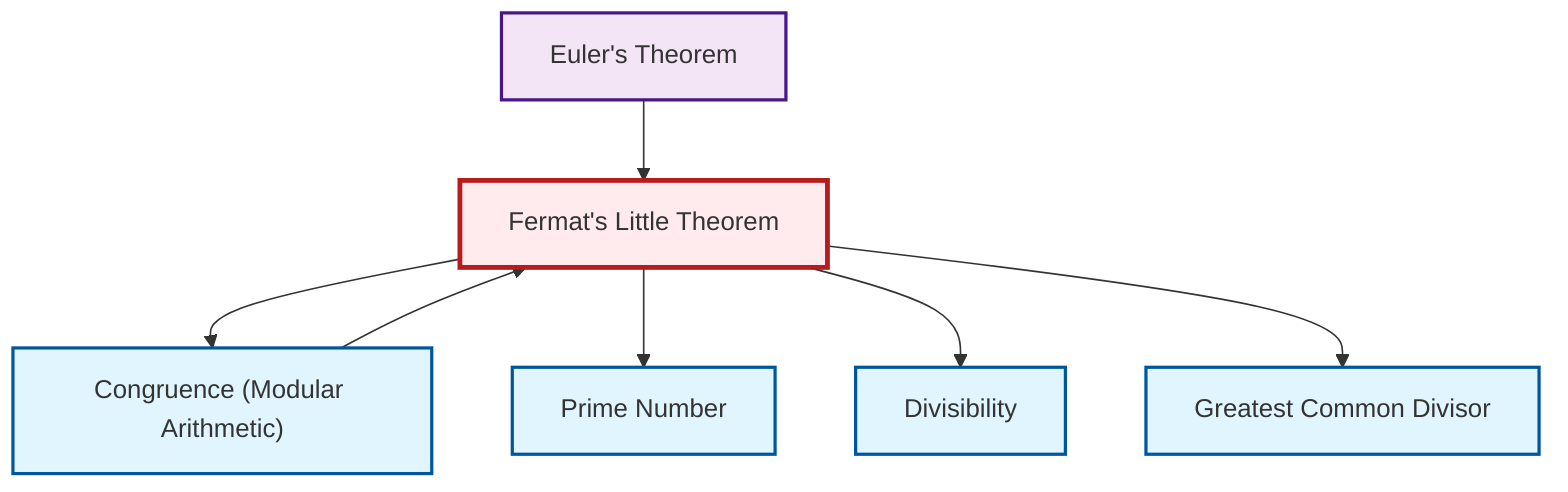graph TD
    classDef definition fill:#e1f5fe,stroke:#01579b,stroke-width:2px
    classDef theorem fill:#f3e5f5,stroke:#4a148c,stroke-width:2px
    classDef axiom fill:#fff3e0,stroke:#e65100,stroke-width:2px
    classDef example fill:#e8f5e9,stroke:#1b5e20,stroke-width:2px
    classDef current fill:#ffebee,stroke:#b71c1c,stroke-width:3px
    def-divisibility["Divisibility"]:::definition
    thm-fermat-little["Fermat's Little Theorem"]:::theorem
    def-gcd["Greatest Common Divisor"]:::definition
    def-congruence["Congruence (Modular Arithmetic)"]:::definition
    def-prime["Prime Number"]:::definition
    thm-euler["Euler's Theorem"]:::theorem
    thm-fermat-little --> def-congruence
    thm-fermat-little --> def-prime
    def-congruence --> thm-fermat-little
    thm-fermat-little --> def-divisibility
    thm-fermat-little --> def-gcd
    thm-euler --> thm-fermat-little
    class thm-fermat-little current